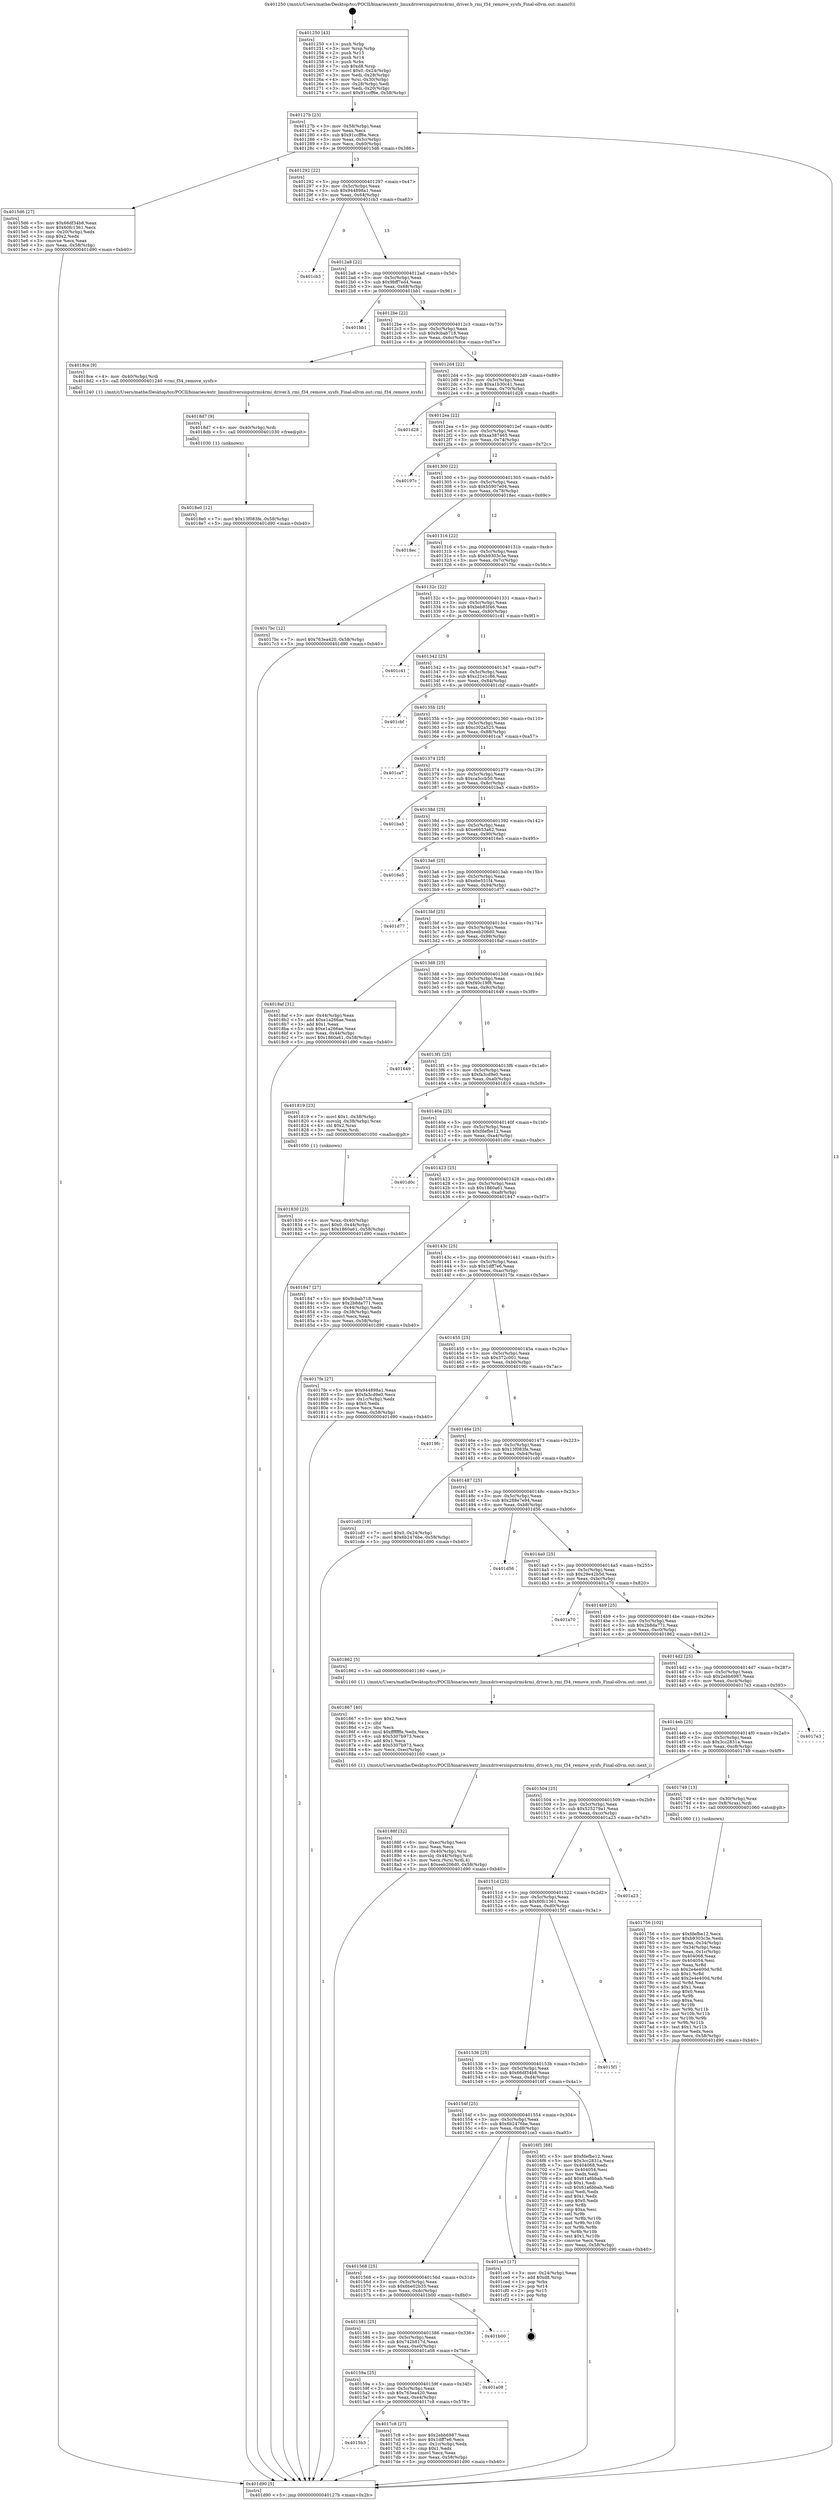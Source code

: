 digraph "0x401250" {
  label = "0x401250 (/mnt/c/Users/mathe/Desktop/tcc/POCII/binaries/extr_linuxdriversinputrmi4rmi_driver.h_rmi_f34_remove_sysfs_Final-ollvm.out::main(0))"
  labelloc = "t"
  node[shape=record]

  Entry [label="",width=0.3,height=0.3,shape=circle,fillcolor=black,style=filled]
  "0x40127b" [label="{
     0x40127b [23]\l
     | [instrs]\l
     &nbsp;&nbsp;0x40127b \<+3\>: mov -0x58(%rbp),%eax\l
     &nbsp;&nbsp;0x40127e \<+2\>: mov %eax,%ecx\l
     &nbsp;&nbsp;0x401280 \<+6\>: sub $0x91ccff6e,%ecx\l
     &nbsp;&nbsp;0x401286 \<+3\>: mov %eax,-0x5c(%rbp)\l
     &nbsp;&nbsp;0x401289 \<+3\>: mov %ecx,-0x60(%rbp)\l
     &nbsp;&nbsp;0x40128c \<+6\>: je 00000000004015d6 \<main+0x386\>\l
  }"]
  "0x4015d6" [label="{
     0x4015d6 [27]\l
     | [instrs]\l
     &nbsp;&nbsp;0x4015d6 \<+5\>: mov $0x66df34b8,%eax\l
     &nbsp;&nbsp;0x4015db \<+5\>: mov $0x60fc1361,%ecx\l
     &nbsp;&nbsp;0x4015e0 \<+3\>: mov -0x20(%rbp),%edx\l
     &nbsp;&nbsp;0x4015e3 \<+3\>: cmp $0x2,%edx\l
     &nbsp;&nbsp;0x4015e6 \<+3\>: cmovne %ecx,%eax\l
     &nbsp;&nbsp;0x4015e9 \<+3\>: mov %eax,-0x58(%rbp)\l
     &nbsp;&nbsp;0x4015ec \<+5\>: jmp 0000000000401d90 \<main+0xb40\>\l
  }"]
  "0x401292" [label="{
     0x401292 [22]\l
     | [instrs]\l
     &nbsp;&nbsp;0x401292 \<+5\>: jmp 0000000000401297 \<main+0x47\>\l
     &nbsp;&nbsp;0x401297 \<+3\>: mov -0x5c(%rbp),%eax\l
     &nbsp;&nbsp;0x40129a \<+5\>: sub $0x944898a1,%eax\l
     &nbsp;&nbsp;0x40129f \<+3\>: mov %eax,-0x64(%rbp)\l
     &nbsp;&nbsp;0x4012a2 \<+6\>: je 0000000000401cb3 \<main+0xa63\>\l
  }"]
  "0x401d90" [label="{
     0x401d90 [5]\l
     | [instrs]\l
     &nbsp;&nbsp;0x401d90 \<+5\>: jmp 000000000040127b \<main+0x2b\>\l
  }"]
  "0x401250" [label="{
     0x401250 [43]\l
     | [instrs]\l
     &nbsp;&nbsp;0x401250 \<+1\>: push %rbp\l
     &nbsp;&nbsp;0x401251 \<+3\>: mov %rsp,%rbp\l
     &nbsp;&nbsp;0x401254 \<+2\>: push %r15\l
     &nbsp;&nbsp;0x401256 \<+2\>: push %r14\l
     &nbsp;&nbsp;0x401258 \<+1\>: push %rbx\l
     &nbsp;&nbsp;0x401259 \<+7\>: sub $0xd8,%rsp\l
     &nbsp;&nbsp;0x401260 \<+7\>: movl $0x0,-0x24(%rbp)\l
     &nbsp;&nbsp;0x401267 \<+3\>: mov %edi,-0x28(%rbp)\l
     &nbsp;&nbsp;0x40126a \<+4\>: mov %rsi,-0x30(%rbp)\l
     &nbsp;&nbsp;0x40126e \<+3\>: mov -0x28(%rbp),%edi\l
     &nbsp;&nbsp;0x401271 \<+3\>: mov %edi,-0x20(%rbp)\l
     &nbsp;&nbsp;0x401274 \<+7\>: movl $0x91ccff6e,-0x58(%rbp)\l
  }"]
  Exit [label="",width=0.3,height=0.3,shape=circle,fillcolor=black,style=filled,peripheries=2]
  "0x401cb3" [label="{
     0x401cb3\l
  }", style=dashed]
  "0x4012a8" [label="{
     0x4012a8 [22]\l
     | [instrs]\l
     &nbsp;&nbsp;0x4012a8 \<+5\>: jmp 00000000004012ad \<main+0x5d\>\l
     &nbsp;&nbsp;0x4012ad \<+3\>: mov -0x5c(%rbp),%eax\l
     &nbsp;&nbsp;0x4012b0 \<+5\>: sub $0x9bff7ed4,%eax\l
     &nbsp;&nbsp;0x4012b5 \<+3\>: mov %eax,-0x68(%rbp)\l
     &nbsp;&nbsp;0x4012b8 \<+6\>: je 0000000000401bb1 \<main+0x961\>\l
  }"]
  "0x4018e0" [label="{
     0x4018e0 [12]\l
     | [instrs]\l
     &nbsp;&nbsp;0x4018e0 \<+7\>: movl $0x13f083fe,-0x58(%rbp)\l
     &nbsp;&nbsp;0x4018e7 \<+5\>: jmp 0000000000401d90 \<main+0xb40\>\l
  }"]
  "0x401bb1" [label="{
     0x401bb1\l
  }", style=dashed]
  "0x4012be" [label="{
     0x4012be [22]\l
     | [instrs]\l
     &nbsp;&nbsp;0x4012be \<+5\>: jmp 00000000004012c3 \<main+0x73\>\l
     &nbsp;&nbsp;0x4012c3 \<+3\>: mov -0x5c(%rbp),%eax\l
     &nbsp;&nbsp;0x4012c6 \<+5\>: sub $0x9cbab718,%eax\l
     &nbsp;&nbsp;0x4012cb \<+3\>: mov %eax,-0x6c(%rbp)\l
     &nbsp;&nbsp;0x4012ce \<+6\>: je 00000000004018ce \<main+0x67e\>\l
  }"]
  "0x4018d7" [label="{
     0x4018d7 [9]\l
     | [instrs]\l
     &nbsp;&nbsp;0x4018d7 \<+4\>: mov -0x40(%rbp),%rdi\l
     &nbsp;&nbsp;0x4018db \<+5\>: call 0000000000401030 \<free@plt\>\l
     | [calls]\l
     &nbsp;&nbsp;0x401030 \{1\} (unknown)\l
  }"]
  "0x4018ce" [label="{
     0x4018ce [9]\l
     | [instrs]\l
     &nbsp;&nbsp;0x4018ce \<+4\>: mov -0x40(%rbp),%rdi\l
     &nbsp;&nbsp;0x4018d2 \<+5\>: call 0000000000401240 \<rmi_f34_remove_sysfs\>\l
     | [calls]\l
     &nbsp;&nbsp;0x401240 \{1\} (/mnt/c/Users/mathe/Desktop/tcc/POCII/binaries/extr_linuxdriversinputrmi4rmi_driver.h_rmi_f34_remove_sysfs_Final-ollvm.out::rmi_f34_remove_sysfs)\l
  }"]
  "0x4012d4" [label="{
     0x4012d4 [22]\l
     | [instrs]\l
     &nbsp;&nbsp;0x4012d4 \<+5\>: jmp 00000000004012d9 \<main+0x89\>\l
     &nbsp;&nbsp;0x4012d9 \<+3\>: mov -0x5c(%rbp),%eax\l
     &nbsp;&nbsp;0x4012dc \<+5\>: sub $0xa1b30c41,%eax\l
     &nbsp;&nbsp;0x4012e1 \<+3\>: mov %eax,-0x70(%rbp)\l
     &nbsp;&nbsp;0x4012e4 \<+6\>: je 0000000000401d28 \<main+0xad8\>\l
  }"]
  "0x40188f" [label="{
     0x40188f [32]\l
     | [instrs]\l
     &nbsp;&nbsp;0x40188f \<+6\>: mov -0xec(%rbp),%ecx\l
     &nbsp;&nbsp;0x401895 \<+3\>: imul %eax,%ecx\l
     &nbsp;&nbsp;0x401898 \<+4\>: mov -0x40(%rbp),%rsi\l
     &nbsp;&nbsp;0x40189c \<+4\>: movslq -0x44(%rbp),%rdi\l
     &nbsp;&nbsp;0x4018a0 \<+3\>: mov %ecx,(%rsi,%rdi,4)\l
     &nbsp;&nbsp;0x4018a3 \<+7\>: movl $0xeeb206d0,-0x58(%rbp)\l
     &nbsp;&nbsp;0x4018aa \<+5\>: jmp 0000000000401d90 \<main+0xb40\>\l
  }"]
  "0x401d28" [label="{
     0x401d28\l
  }", style=dashed]
  "0x4012ea" [label="{
     0x4012ea [22]\l
     | [instrs]\l
     &nbsp;&nbsp;0x4012ea \<+5\>: jmp 00000000004012ef \<main+0x9f\>\l
     &nbsp;&nbsp;0x4012ef \<+3\>: mov -0x5c(%rbp),%eax\l
     &nbsp;&nbsp;0x4012f2 \<+5\>: sub $0xaa387465,%eax\l
     &nbsp;&nbsp;0x4012f7 \<+3\>: mov %eax,-0x74(%rbp)\l
     &nbsp;&nbsp;0x4012fa \<+6\>: je 000000000040197c \<main+0x72c\>\l
  }"]
  "0x401867" [label="{
     0x401867 [40]\l
     | [instrs]\l
     &nbsp;&nbsp;0x401867 \<+5\>: mov $0x2,%ecx\l
     &nbsp;&nbsp;0x40186c \<+1\>: cltd\l
     &nbsp;&nbsp;0x40186d \<+2\>: idiv %ecx\l
     &nbsp;&nbsp;0x40186f \<+6\>: imul $0xfffffffe,%edx,%ecx\l
     &nbsp;&nbsp;0x401875 \<+6\>: sub $0x5307b973,%ecx\l
     &nbsp;&nbsp;0x40187b \<+3\>: add $0x1,%ecx\l
     &nbsp;&nbsp;0x40187e \<+6\>: add $0x5307b973,%ecx\l
     &nbsp;&nbsp;0x401884 \<+6\>: mov %ecx,-0xec(%rbp)\l
     &nbsp;&nbsp;0x40188a \<+5\>: call 0000000000401160 \<next_i\>\l
     | [calls]\l
     &nbsp;&nbsp;0x401160 \{1\} (/mnt/c/Users/mathe/Desktop/tcc/POCII/binaries/extr_linuxdriversinputrmi4rmi_driver.h_rmi_f34_remove_sysfs_Final-ollvm.out::next_i)\l
  }"]
  "0x40197c" [label="{
     0x40197c\l
  }", style=dashed]
  "0x401300" [label="{
     0x401300 [22]\l
     | [instrs]\l
     &nbsp;&nbsp;0x401300 \<+5\>: jmp 0000000000401305 \<main+0xb5\>\l
     &nbsp;&nbsp;0x401305 \<+3\>: mov -0x5c(%rbp),%eax\l
     &nbsp;&nbsp;0x401308 \<+5\>: sub $0xb5907e04,%eax\l
     &nbsp;&nbsp;0x40130d \<+3\>: mov %eax,-0x78(%rbp)\l
     &nbsp;&nbsp;0x401310 \<+6\>: je 00000000004018ec \<main+0x69c\>\l
  }"]
  "0x401830" [label="{
     0x401830 [23]\l
     | [instrs]\l
     &nbsp;&nbsp;0x401830 \<+4\>: mov %rax,-0x40(%rbp)\l
     &nbsp;&nbsp;0x401834 \<+7\>: movl $0x0,-0x44(%rbp)\l
     &nbsp;&nbsp;0x40183b \<+7\>: movl $0x1860a61,-0x58(%rbp)\l
     &nbsp;&nbsp;0x401842 \<+5\>: jmp 0000000000401d90 \<main+0xb40\>\l
  }"]
  "0x4018ec" [label="{
     0x4018ec\l
  }", style=dashed]
  "0x401316" [label="{
     0x401316 [22]\l
     | [instrs]\l
     &nbsp;&nbsp;0x401316 \<+5\>: jmp 000000000040131b \<main+0xcb\>\l
     &nbsp;&nbsp;0x40131b \<+3\>: mov -0x5c(%rbp),%eax\l
     &nbsp;&nbsp;0x40131e \<+5\>: sub $0xb9303c3e,%eax\l
     &nbsp;&nbsp;0x401323 \<+3\>: mov %eax,-0x7c(%rbp)\l
     &nbsp;&nbsp;0x401326 \<+6\>: je 00000000004017bc \<main+0x56c\>\l
  }"]
  "0x4015b3" [label="{
     0x4015b3\l
  }", style=dashed]
  "0x4017bc" [label="{
     0x4017bc [12]\l
     | [instrs]\l
     &nbsp;&nbsp;0x4017bc \<+7\>: movl $0x763ea420,-0x58(%rbp)\l
     &nbsp;&nbsp;0x4017c3 \<+5\>: jmp 0000000000401d90 \<main+0xb40\>\l
  }"]
  "0x40132c" [label="{
     0x40132c [22]\l
     | [instrs]\l
     &nbsp;&nbsp;0x40132c \<+5\>: jmp 0000000000401331 \<main+0xe1\>\l
     &nbsp;&nbsp;0x401331 \<+3\>: mov -0x5c(%rbp),%eax\l
     &nbsp;&nbsp;0x401334 \<+5\>: sub $0xbeb85f46,%eax\l
     &nbsp;&nbsp;0x401339 \<+3\>: mov %eax,-0x80(%rbp)\l
     &nbsp;&nbsp;0x40133c \<+6\>: je 0000000000401c41 \<main+0x9f1\>\l
  }"]
  "0x4017c8" [label="{
     0x4017c8 [27]\l
     | [instrs]\l
     &nbsp;&nbsp;0x4017c8 \<+5\>: mov $0x2ebb6987,%eax\l
     &nbsp;&nbsp;0x4017cd \<+5\>: mov $0x1dff7e6,%ecx\l
     &nbsp;&nbsp;0x4017d2 \<+3\>: mov -0x1c(%rbp),%edx\l
     &nbsp;&nbsp;0x4017d5 \<+3\>: cmp $0x1,%edx\l
     &nbsp;&nbsp;0x4017d8 \<+3\>: cmovl %ecx,%eax\l
     &nbsp;&nbsp;0x4017db \<+3\>: mov %eax,-0x58(%rbp)\l
     &nbsp;&nbsp;0x4017de \<+5\>: jmp 0000000000401d90 \<main+0xb40\>\l
  }"]
  "0x401c41" [label="{
     0x401c41\l
  }", style=dashed]
  "0x401342" [label="{
     0x401342 [25]\l
     | [instrs]\l
     &nbsp;&nbsp;0x401342 \<+5\>: jmp 0000000000401347 \<main+0xf7\>\l
     &nbsp;&nbsp;0x401347 \<+3\>: mov -0x5c(%rbp),%eax\l
     &nbsp;&nbsp;0x40134a \<+5\>: sub $0xc21e1c86,%eax\l
     &nbsp;&nbsp;0x40134f \<+6\>: mov %eax,-0x84(%rbp)\l
     &nbsp;&nbsp;0x401355 \<+6\>: je 0000000000401cbf \<main+0xa6f\>\l
  }"]
  "0x40159a" [label="{
     0x40159a [25]\l
     | [instrs]\l
     &nbsp;&nbsp;0x40159a \<+5\>: jmp 000000000040159f \<main+0x34f\>\l
     &nbsp;&nbsp;0x40159f \<+3\>: mov -0x5c(%rbp),%eax\l
     &nbsp;&nbsp;0x4015a2 \<+5\>: sub $0x763ea420,%eax\l
     &nbsp;&nbsp;0x4015a7 \<+6\>: mov %eax,-0xe4(%rbp)\l
     &nbsp;&nbsp;0x4015ad \<+6\>: je 00000000004017c8 \<main+0x578\>\l
  }"]
  "0x401cbf" [label="{
     0x401cbf\l
  }", style=dashed]
  "0x40135b" [label="{
     0x40135b [25]\l
     | [instrs]\l
     &nbsp;&nbsp;0x40135b \<+5\>: jmp 0000000000401360 \<main+0x110\>\l
     &nbsp;&nbsp;0x401360 \<+3\>: mov -0x5c(%rbp),%eax\l
     &nbsp;&nbsp;0x401363 \<+5\>: sub $0xc302a525,%eax\l
     &nbsp;&nbsp;0x401368 \<+6\>: mov %eax,-0x88(%rbp)\l
     &nbsp;&nbsp;0x40136e \<+6\>: je 0000000000401ca7 \<main+0xa57\>\l
  }"]
  "0x401a08" [label="{
     0x401a08\l
  }", style=dashed]
  "0x401ca7" [label="{
     0x401ca7\l
  }", style=dashed]
  "0x401374" [label="{
     0x401374 [25]\l
     | [instrs]\l
     &nbsp;&nbsp;0x401374 \<+5\>: jmp 0000000000401379 \<main+0x129\>\l
     &nbsp;&nbsp;0x401379 \<+3\>: mov -0x5c(%rbp),%eax\l
     &nbsp;&nbsp;0x40137c \<+5\>: sub $0xca5ccb50,%eax\l
     &nbsp;&nbsp;0x401381 \<+6\>: mov %eax,-0x8c(%rbp)\l
     &nbsp;&nbsp;0x401387 \<+6\>: je 0000000000401ba5 \<main+0x955\>\l
  }"]
  "0x401581" [label="{
     0x401581 [25]\l
     | [instrs]\l
     &nbsp;&nbsp;0x401581 \<+5\>: jmp 0000000000401586 \<main+0x336\>\l
     &nbsp;&nbsp;0x401586 \<+3\>: mov -0x5c(%rbp),%eax\l
     &nbsp;&nbsp;0x401589 \<+5\>: sub $0x742b817d,%eax\l
     &nbsp;&nbsp;0x40158e \<+6\>: mov %eax,-0xe0(%rbp)\l
     &nbsp;&nbsp;0x401594 \<+6\>: je 0000000000401a08 \<main+0x7b8\>\l
  }"]
  "0x401ba5" [label="{
     0x401ba5\l
  }", style=dashed]
  "0x40138d" [label="{
     0x40138d [25]\l
     | [instrs]\l
     &nbsp;&nbsp;0x40138d \<+5\>: jmp 0000000000401392 \<main+0x142\>\l
     &nbsp;&nbsp;0x401392 \<+3\>: mov -0x5c(%rbp),%eax\l
     &nbsp;&nbsp;0x401395 \<+5\>: sub $0xe6653a62,%eax\l
     &nbsp;&nbsp;0x40139a \<+6\>: mov %eax,-0x90(%rbp)\l
     &nbsp;&nbsp;0x4013a0 \<+6\>: je 00000000004016e5 \<main+0x495\>\l
  }"]
  "0x401b00" [label="{
     0x401b00\l
  }", style=dashed]
  "0x4016e5" [label="{
     0x4016e5\l
  }", style=dashed]
  "0x4013a6" [label="{
     0x4013a6 [25]\l
     | [instrs]\l
     &nbsp;&nbsp;0x4013a6 \<+5\>: jmp 00000000004013ab \<main+0x15b\>\l
     &nbsp;&nbsp;0x4013ab \<+3\>: mov -0x5c(%rbp),%eax\l
     &nbsp;&nbsp;0x4013ae \<+5\>: sub $0xebe551f4,%eax\l
     &nbsp;&nbsp;0x4013b3 \<+6\>: mov %eax,-0x94(%rbp)\l
     &nbsp;&nbsp;0x4013b9 \<+6\>: je 0000000000401d77 \<main+0xb27\>\l
  }"]
  "0x401568" [label="{
     0x401568 [25]\l
     | [instrs]\l
     &nbsp;&nbsp;0x401568 \<+5\>: jmp 000000000040156d \<main+0x31d\>\l
     &nbsp;&nbsp;0x40156d \<+3\>: mov -0x5c(%rbp),%eax\l
     &nbsp;&nbsp;0x401570 \<+5\>: sub $0x6be02b35,%eax\l
     &nbsp;&nbsp;0x401575 \<+6\>: mov %eax,-0xdc(%rbp)\l
     &nbsp;&nbsp;0x40157b \<+6\>: je 0000000000401b00 \<main+0x8b0\>\l
  }"]
  "0x401d77" [label="{
     0x401d77\l
  }", style=dashed]
  "0x4013bf" [label="{
     0x4013bf [25]\l
     | [instrs]\l
     &nbsp;&nbsp;0x4013bf \<+5\>: jmp 00000000004013c4 \<main+0x174\>\l
     &nbsp;&nbsp;0x4013c4 \<+3\>: mov -0x5c(%rbp),%eax\l
     &nbsp;&nbsp;0x4013c7 \<+5\>: sub $0xeeb206d0,%eax\l
     &nbsp;&nbsp;0x4013cc \<+6\>: mov %eax,-0x98(%rbp)\l
     &nbsp;&nbsp;0x4013d2 \<+6\>: je 00000000004018af \<main+0x65f\>\l
  }"]
  "0x401ce3" [label="{
     0x401ce3 [17]\l
     | [instrs]\l
     &nbsp;&nbsp;0x401ce3 \<+3\>: mov -0x24(%rbp),%eax\l
     &nbsp;&nbsp;0x401ce6 \<+7\>: add $0xd8,%rsp\l
     &nbsp;&nbsp;0x401ced \<+1\>: pop %rbx\l
     &nbsp;&nbsp;0x401cee \<+2\>: pop %r14\l
     &nbsp;&nbsp;0x401cf0 \<+2\>: pop %r15\l
     &nbsp;&nbsp;0x401cf2 \<+1\>: pop %rbp\l
     &nbsp;&nbsp;0x401cf3 \<+1\>: ret\l
  }"]
  "0x4018af" [label="{
     0x4018af [31]\l
     | [instrs]\l
     &nbsp;&nbsp;0x4018af \<+3\>: mov -0x44(%rbp),%eax\l
     &nbsp;&nbsp;0x4018b2 \<+5\>: add $0xe1a266ae,%eax\l
     &nbsp;&nbsp;0x4018b7 \<+3\>: add $0x1,%eax\l
     &nbsp;&nbsp;0x4018ba \<+5\>: sub $0xe1a266ae,%eax\l
     &nbsp;&nbsp;0x4018bf \<+3\>: mov %eax,-0x44(%rbp)\l
     &nbsp;&nbsp;0x4018c2 \<+7\>: movl $0x1860a61,-0x58(%rbp)\l
     &nbsp;&nbsp;0x4018c9 \<+5\>: jmp 0000000000401d90 \<main+0xb40\>\l
  }"]
  "0x4013d8" [label="{
     0x4013d8 [25]\l
     | [instrs]\l
     &nbsp;&nbsp;0x4013d8 \<+5\>: jmp 00000000004013dd \<main+0x18d\>\l
     &nbsp;&nbsp;0x4013dd \<+3\>: mov -0x5c(%rbp),%eax\l
     &nbsp;&nbsp;0x4013e0 \<+5\>: sub $0xf40c19f8,%eax\l
     &nbsp;&nbsp;0x4013e5 \<+6\>: mov %eax,-0x9c(%rbp)\l
     &nbsp;&nbsp;0x4013eb \<+6\>: je 0000000000401649 \<main+0x3f9\>\l
  }"]
  "0x401756" [label="{
     0x401756 [102]\l
     | [instrs]\l
     &nbsp;&nbsp;0x401756 \<+5\>: mov $0xfdefbe12,%ecx\l
     &nbsp;&nbsp;0x40175b \<+5\>: mov $0xb9303c3e,%edx\l
     &nbsp;&nbsp;0x401760 \<+3\>: mov %eax,-0x34(%rbp)\l
     &nbsp;&nbsp;0x401763 \<+3\>: mov -0x34(%rbp),%eax\l
     &nbsp;&nbsp;0x401766 \<+3\>: mov %eax,-0x1c(%rbp)\l
     &nbsp;&nbsp;0x401769 \<+7\>: mov 0x404068,%eax\l
     &nbsp;&nbsp;0x401770 \<+7\>: mov 0x404054,%esi\l
     &nbsp;&nbsp;0x401777 \<+3\>: mov %eax,%r8d\l
     &nbsp;&nbsp;0x40177a \<+7\>: sub $0x2e4e400d,%r8d\l
     &nbsp;&nbsp;0x401781 \<+4\>: sub $0x1,%r8d\l
     &nbsp;&nbsp;0x401785 \<+7\>: add $0x2e4e400d,%r8d\l
     &nbsp;&nbsp;0x40178c \<+4\>: imul %r8d,%eax\l
     &nbsp;&nbsp;0x401790 \<+3\>: and $0x1,%eax\l
     &nbsp;&nbsp;0x401793 \<+3\>: cmp $0x0,%eax\l
     &nbsp;&nbsp;0x401796 \<+4\>: sete %r9b\l
     &nbsp;&nbsp;0x40179a \<+3\>: cmp $0xa,%esi\l
     &nbsp;&nbsp;0x40179d \<+4\>: setl %r10b\l
     &nbsp;&nbsp;0x4017a1 \<+3\>: mov %r9b,%r11b\l
     &nbsp;&nbsp;0x4017a4 \<+3\>: and %r10b,%r11b\l
     &nbsp;&nbsp;0x4017a7 \<+3\>: xor %r10b,%r9b\l
     &nbsp;&nbsp;0x4017aa \<+3\>: or %r9b,%r11b\l
     &nbsp;&nbsp;0x4017ad \<+4\>: test $0x1,%r11b\l
     &nbsp;&nbsp;0x4017b1 \<+3\>: cmovne %edx,%ecx\l
     &nbsp;&nbsp;0x4017b4 \<+3\>: mov %ecx,-0x58(%rbp)\l
     &nbsp;&nbsp;0x4017b7 \<+5\>: jmp 0000000000401d90 \<main+0xb40\>\l
  }"]
  "0x401649" [label="{
     0x401649\l
  }", style=dashed]
  "0x4013f1" [label="{
     0x4013f1 [25]\l
     | [instrs]\l
     &nbsp;&nbsp;0x4013f1 \<+5\>: jmp 00000000004013f6 \<main+0x1a6\>\l
     &nbsp;&nbsp;0x4013f6 \<+3\>: mov -0x5c(%rbp),%eax\l
     &nbsp;&nbsp;0x4013f9 \<+5\>: sub $0xfa3cd9e0,%eax\l
     &nbsp;&nbsp;0x4013fe \<+6\>: mov %eax,-0xa0(%rbp)\l
     &nbsp;&nbsp;0x401404 \<+6\>: je 0000000000401819 \<main+0x5c9\>\l
  }"]
  "0x40154f" [label="{
     0x40154f [25]\l
     | [instrs]\l
     &nbsp;&nbsp;0x40154f \<+5\>: jmp 0000000000401554 \<main+0x304\>\l
     &nbsp;&nbsp;0x401554 \<+3\>: mov -0x5c(%rbp),%eax\l
     &nbsp;&nbsp;0x401557 \<+5\>: sub $0x6b2476be,%eax\l
     &nbsp;&nbsp;0x40155c \<+6\>: mov %eax,-0xd8(%rbp)\l
     &nbsp;&nbsp;0x401562 \<+6\>: je 0000000000401ce3 \<main+0xa93\>\l
  }"]
  "0x401819" [label="{
     0x401819 [23]\l
     | [instrs]\l
     &nbsp;&nbsp;0x401819 \<+7\>: movl $0x1,-0x38(%rbp)\l
     &nbsp;&nbsp;0x401820 \<+4\>: movslq -0x38(%rbp),%rax\l
     &nbsp;&nbsp;0x401824 \<+4\>: shl $0x2,%rax\l
     &nbsp;&nbsp;0x401828 \<+3\>: mov %rax,%rdi\l
     &nbsp;&nbsp;0x40182b \<+5\>: call 0000000000401050 \<malloc@plt\>\l
     | [calls]\l
     &nbsp;&nbsp;0x401050 \{1\} (unknown)\l
  }"]
  "0x40140a" [label="{
     0x40140a [25]\l
     | [instrs]\l
     &nbsp;&nbsp;0x40140a \<+5\>: jmp 000000000040140f \<main+0x1bf\>\l
     &nbsp;&nbsp;0x40140f \<+3\>: mov -0x5c(%rbp),%eax\l
     &nbsp;&nbsp;0x401412 \<+5\>: sub $0xfdefbe12,%eax\l
     &nbsp;&nbsp;0x401417 \<+6\>: mov %eax,-0xa4(%rbp)\l
     &nbsp;&nbsp;0x40141d \<+6\>: je 0000000000401d0c \<main+0xabc\>\l
  }"]
  "0x4016f1" [label="{
     0x4016f1 [88]\l
     | [instrs]\l
     &nbsp;&nbsp;0x4016f1 \<+5\>: mov $0xfdefbe12,%eax\l
     &nbsp;&nbsp;0x4016f6 \<+5\>: mov $0x3cc2831a,%ecx\l
     &nbsp;&nbsp;0x4016fb \<+7\>: mov 0x404068,%edx\l
     &nbsp;&nbsp;0x401702 \<+7\>: mov 0x404054,%esi\l
     &nbsp;&nbsp;0x401709 \<+2\>: mov %edx,%edi\l
     &nbsp;&nbsp;0x40170b \<+6\>: add $0x61a6bbab,%edi\l
     &nbsp;&nbsp;0x401711 \<+3\>: sub $0x1,%edi\l
     &nbsp;&nbsp;0x401714 \<+6\>: sub $0x61a6bbab,%edi\l
     &nbsp;&nbsp;0x40171a \<+3\>: imul %edi,%edx\l
     &nbsp;&nbsp;0x40171d \<+3\>: and $0x1,%edx\l
     &nbsp;&nbsp;0x401720 \<+3\>: cmp $0x0,%edx\l
     &nbsp;&nbsp;0x401723 \<+4\>: sete %r8b\l
     &nbsp;&nbsp;0x401727 \<+3\>: cmp $0xa,%esi\l
     &nbsp;&nbsp;0x40172a \<+4\>: setl %r9b\l
     &nbsp;&nbsp;0x40172e \<+3\>: mov %r8b,%r10b\l
     &nbsp;&nbsp;0x401731 \<+3\>: and %r9b,%r10b\l
     &nbsp;&nbsp;0x401734 \<+3\>: xor %r9b,%r8b\l
     &nbsp;&nbsp;0x401737 \<+3\>: or %r8b,%r10b\l
     &nbsp;&nbsp;0x40173a \<+4\>: test $0x1,%r10b\l
     &nbsp;&nbsp;0x40173e \<+3\>: cmovne %ecx,%eax\l
     &nbsp;&nbsp;0x401741 \<+3\>: mov %eax,-0x58(%rbp)\l
     &nbsp;&nbsp;0x401744 \<+5\>: jmp 0000000000401d90 \<main+0xb40\>\l
  }"]
  "0x401d0c" [label="{
     0x401d0c\l
  }", style=dashed]
  "0x401423" [label="{
     0x401423 [25]\l
     | [instrs]\l
     &nbsp;&nbsp;0x401423 \<+5\>: jmp 0000000000401428 \<main+0x1d8\>\l
     &nbsp;&nbsp;0x401428 \<+3\>: mov -0x5c(%rbp),%eax\l
     &nbsp;&nbsp;0x40142b \<+5\>: sub $0x1860a61,%eax\l
     &nbsp;&nbsp;0x401430 \<+6\>: mov %eax,-0xa8(%rbp)\l
     &nbsp;&nbsp;0x401436 \<+6\>: je 0000000000401847 \<main+0x5f7\>\l
  }"]
  "0x401536" [label="{
     0x401536 [25]\l
     | [instrs]\l
     &nbsp;&nbsp;0x401536 \<+5\>: jmp 000000000040153b \<main+0x2eb\>\l
     &nbsp;&nbsp;0x40153b \<+3\>: mov -0x5c(%rbp),%eax\l
     &nbsp;&nbsp;0x40153e \<+5\>: sub $0x66df34b8,%eax\l
     &nbsp;&nbsp;0x401543 \<+6\>: mov %eax,-0xd4(%rbp)\l
     &nbsp;&nbsp;0x401549 \<+6\>: je 00000000004016f1 \<main+0x4a1\>\l
  }"]
  "0x401847" [label="{
     0x401847 [27]\l
     | [instrs]\l
     &nbsp;&nbsp;0x401847 \<+5\>: mov $0x9cbab718,%eax\l
     &nbsp;&nbsp;0x40184c \<+5\>: mov $0x2b8da771,%ecx\l
     &nbsp;&nbsp;0x401851 \<+3\>: mov -0x44(%rbp),%edx\l
     &nbsp;&nbsp;0x401854 \<+3\>: cmp -0x38(%rbp),%edx\l
     &nbsp;&nbsp;0x401857 \<+3\>: cmovl %ecx,%eax\l
     &nbsp;&nbsp;0x40185a \<+3\>: mov %eax,-0x58(%rbp)\l
     &nbsp;&nbsp;0x40185d \<+5\>: jmp 0000000000401d90 \<main+0xb40\>\l
  }"]
  "0x40143c" [label="{
     0x40143c [25]\l
     | [instrs]\l
     &nbsp;&nbsp;0x40143c \<+5\>: jmp 0000000000401441 \<main+0x1f1\>\l
     &nbsp;&nbsp;0x401441 \<+3\>: mov -0x5c(%rbp),%eax\l
     &nbsp;&nbsp;0x401444 \<+5\>: sub $0x1dff7e6,%eax\l
     &nbsp;&nbsp;0x401449 \<+6\>: mov %eax,-0xac(%rbp)\l
     &nbsp;&nbsp;0x40144f \<+6\>: je 00000000004017fe \<main+0x5ae\>\l
  }"]
  "0x4015f1" [label="{
     0x4015f1\l
  }", style=dashed]
  "0x4017fe" [label="{
     0x4017fe [27]\l
     | [instrs]\l
     &nbsp;&nbsp;0x4017fe \<+5\>: mov $0x944898a1,%eax\l
     &nbsp;&nbsp;0x401803 \<+5\>: mov $0xfa3cd9e0,%ecx\l
     &nbsp;&nbsp;0x401808 \<+3\>: mov -0x1c(%rbp),%edx\l
     &nbsp;&nbsp;0x40180b \<+3\>: cmp $0x0,%edx\l
     &nbsp;&nbsp;0x40180e \<+3\>: cmove %ecx,%eax\l
     &nbsp;&nbsp;0x401811 \<+3\>: mov %eax,-0x58(%rbp)\l
     &nbsp;&nbsp;0x401814 \<+5\>: jmp 0000000000401d90 \<main+0xb40\>\l
  }"]
  "0x401455" [label="{
     0x401455 [25]\l
     | [instrs]\l
     &nbsp;&nbsp;0x401455 \<+5\>: jmp 000000000040145a \<main+0x20a\>\l
     &nbsp;&nbsp;0x40145a \<+3\>: mov -0x5c(%rbp),%eax\l
     &nbsp;&nbsp;0x40145d \<+5\>: sub $0x372c001,%eax\l
     &nbsp;&nbsp;0x401462 \<+6\>: mov %eax,-0xb0(%rbp)\l
     &nbsp;&nbsp;0x401468 \<+6\>: je 00000000004019fc \<main+0x7ac\>\l
  }"]
  "0x40151d" [label="{
     0x40151d [25]\l
     | [instrs]\l
     &nbsp;&nbsp;0x40151d \<+5\>: jmp 0000000000401522 \<main+0x2d2\>\l
     &nbsp;&nbsp;0x401522 \<+3\>: mov -0x5c(%rbp),%eax\l
     &nbsp;&nbsp;0x401525 \<+5\>: sub $0x60fc1361,%eax\l
     &nbsp;&nbsp;0x40152a \<+6\>: mov %eax,-0xd0(%rbp)\l
     &nbsp;&nbsp;0x401530 \<+6\>: je 00000000004015f1 \<main+0x3a1\>\l
  }"]
  "0x4019fc" [label="{
     0x4019fc\l
  }", style=dashed]
  "0x40146e" [label="{
     0x40146e [25]\l
     | [instrs]\l
     &nbsp;&nbsp;0x40146e \<+5\>: jmp 0000000000401473 \<main+0x223\>\l
     &nbsp;&nbsp;0x401473 \<+3\>: mov -0x5c(%rbp),%eax\l
     &nbsp;&nbsp;0x401476 \<+5\>: sub $0x13f083fe,%eax\l
     &nbsp;&nbsp;0x40147b \<+6\>: mov %eax,-0xb4(%rbp)\l
     &nbsp;&nbsp;0x401481 \<+6\>: je 0000000000401cd0 \<main+0xa80\>\l
  }"]
  "0x401a23" [label="{
     0x401a23\l
  }", style=dashed]
  "0x401cd0" [label="{
     0x401cd0 [19]\l
     | [instrs]\l
     &nbsp;&nbsp;0x401cd0 \<+7\>: movl $0x0,-0x24(%rbp)\l
     &nbsp;&nbsp;0x401cd7 \<+7\>: movl $0x6b2476be,-0x58(%rbp)\l
     &nbsp;&nbsp;0x401cde \<+5\>: jmp 0000000000401d90 \<main+0xb40\>\l
  }"]
  "0x401487" [label="{
     0x401487 [25]\l
     | [instrs]\l
     &nbsp;&nbsp;0x401487 \<+5\>: jmp 000000000040148c \<main+0x23c\>\l
     &nbsp;&nbsp;0x40148c \<+3\>: mov -0x5c(%rbp),%eax\l
     &nbsp;&nbsp;0x40148f \<+5\>: sub $0x288e7e94,%eax\l
     &nbsp;&nbsp;0x401494 \<+6\>: mov %eax,-0xb8(%rbp)\l
     &nbsp;&nbsp;0x40149a \<+6\>: je 0000000000401d56 \<main+0xb06\>\l
  }"]
  "0x401504" [label="{
     0x401504 [25]\l
     | [instrs]\l
     &nbsp;&nbsp;0x401504 \<+5\>: jmp 0000000000401509 \<main+0x2b9\>\l
     &nbsp;&nbsp;0x401509 \<+3\>: mov -0x5c(%rbp),%eax\l
     &nbsp;&nbsp;0x40150c \<+5\>: sub $0x525279a1,%eax\l
     &nbsp;&nbsp;0x401511 \<+6\>: mov %eax,-0xcc(%rbp)\l
     &nbsp;&nbsp;0x401517 \<+6\>: je 0000000000401a23 \<main+0x7d3\>\l
  }"]
  "0x401d56" [label="{
     0x401d56\l
  }", style=dashed]
  "0x4014a0" [label="{
     0x4014a0 [25]\l
     | [instrs]\l
     &nbsp;&nbsp;0x4014a0 \<+5\>: jmp 00000000004014a5 \<main+0x255\>\l
     &nbsp;&nbsp;0x4014a5 \<+3\>: mov -0x5c(%rbp),%eax\l
     &nbsp;&nbsp;0x4014a8 \<+5\>: sub $0x29e42b5d,%eax\l
     &nbsp;&nbsp;0x4014ad \<+6\>: mov %eax,-0xbc(%rbp)\l
     &nbsp;&nbsp;0x4014b3 \<+6\>: je 0000000000401a70 \<main+0x820\>\l
  }"]
  "0x401749" [label="{
     0x401749 [13]\l
     | [instrs]\l
     &nbsp;&nbsp;0x401749 \<+4\>: mov -0x30(%rbp),%rax\l
     &nbsp;&nbsp;0x40174d \<+4\>: mov 0x8(%rax),%rdi\l
     &nbsp;&nbsp;0x401751 \<+5\>: call 0000000000401060 \<atoi@plt\>\l
     | [calls]\l
     &nbsp;&nbsp;0x401060 \{1\} (unknown)\l
  }"]
  "0x401a70" [label="{
     0x401a70\l
  }", style=dashed]
  "0x4014b9" [label="{
     0x4014b9 [25]\l
     | [instrs]\l
     &nbsp;&nbsp;0x4014b9 \<+5\>: jmp 00000000004014be \<main+0x26e\>\l
     &nbsp;&nbsp;0x4014be \<+3\>: mov -0x5c(%rbp),%eax\l
     &nbsp;&nbsp;0x4014c1 \<+5\>: sub $0x2b8da771,%eax\l
     &nbsp;&nbsp;0x4014c6 \<+6\>: mov %eax,-0xc0(%rbp)\l
     &nbsp;&nbsp;0x4014cc \<+6\>: je 0000000000401862 \<main+0x612\>\l
  }"]
  "0x4014eb" [label="{
     0x4014eb [25]\l
     | [instrs]\l
     &nbsp;&nbsp;0x4014eb \<+5\>: jmp 00000000004014f0 \<main+0x2a0\>\l
     &nbsp;&nbsp;0x4014f0 \<+3\>: mov -0x5c(%rbp),%eax\l
     &nbsp;&nbsp;0x4014f3 \<+5\>: sub $0x3cc2831a,%eax\l
     &nbsp;&nbsp;0x4014f8 \<+6\>: mov %eax,-0xc8(%rbp)\l
     &nbsp;&nbsp;0x4014fe \<+6\>: je 0000000000401749 \<main+0x4f9\>\l
  }"]
  "0x401862" [label="{
     0x401862 [5]\l
     | [instrs]\l
     &nbsp;&nbsp;0x401862 \<+5\>: call 0000000000401160 \<next_i\>\l
     | [calls]\l
     &nbsp;&nbsp;0x401160 \{1\} (/mnt/c/Users/mathe/Desktop/tcc/POCII/binaries/extr_linuxdriversinputrmi4rmi_driver.h_rmi_f34_remove_sysfs_Final-ollvm.out::next_i)\l
  }"]
  "0x4014d2" [label="{
     0x4014d2 [25]\l
     | [instrs]\l
     &nbsp;&nbsp;0x4014d2 \<+5\>: jmp 00000000004014d7 \<main+0x287\>\l
     &nbsp;&nbsp;0x4014d7 \<+3\>: mov -0x5c(%rbp),%eax\l
     &nbsp;&nbsp;0x4014da \<+5\>: sub $0x2ebb6987,%eax\l
     &nbsp;&nbsp;0x4014df \<+6\>: mov %eax,-0xc4(%rbp)\l
     &nbsp;&nbsp;0x4014e5 \<+6\>: je 00000000004017e3 \<main+0x593\>\l
  }"]
  "0x4017e3" [label="{
     0x4017e3\l
  }", style=dashed]
  Entry -> "0x401250" [label=" 1"]
  "0x40127b" -> "0x4015d6" [label=" 1"]
  "0x40127b" -> "0x401292" [label=" 13"]
  "0x4015d6" -> "0x401d90" [label=" 1"]
  "0x401250" -> "0x40127b" [label=" 1"]
  "0x401d90" -> "0x40127b" [label=" 13"]
  "0x401ce3" -> Exit [label=" 1"]
  "0x401292" -> "0x401cb3" [label=" 0"]
  "0x401292" -> "0x4012a8" [label=" 13"]
  "0x401cd0" -> "0x401d90" [label=" 1"]
  "0x4012a8" -> "0x401bb1" [label=" 0"]
  "0x4012a8" -> "0x4012be" [label=" 13"]
  "0x4018e0" -> "0x401d90" [label=" 1"]
  "0x4012be" -> "0x4018ce" [label=" 1"]
  "0x4012be" -> "0x4012d4" [label=" 12"]
  "0x4018d7" -> "0x4018e0" [label=" 1"]
  "0x4012d4" -> "0x401d28" [label=" 0"]
  "0x4012d4" -> "0x4012ea" [label=" 12"]
  "0x4018ce" -> "0x4018d7" [label=" 1"]
  "0x4012ea" -> "0x40197c" [label=" 0"]
  "0x4012ea" -> "0x401300" [label=" 12"]
  "0x4018af" -> "0x401d90" [label=" 1"]
  "0x401300" -> "0x4018ec" [label=" 0"]
  "0x401300" -> "0x401316" [label=" 12"]
  "0x40188f" -> "0x401d90" [label=" 1"]
  "0x401316" -> "0x4017bc" [label=" 1"]
  "0x401316" -> "0x40132c" [label=" 11"]
  "0x401867" -> "0x40188f" [label=" 1"]
  "0x40132c" -> "0x401c41" [label=" 0"]
  "0x40132c" -> "0x401342" [label=" 11"]
  "0x401862" -> "0x401867" [label=" 1"]
  "0x401342" -> "0x401cbf" [label=" 0"]
  "0x401342" -> "0x40135b" [label=" 11"]
  "0x401830" -> "0x401d90" [label=" 1"]
  "0x40135b" -> "0x401ca7" [label=" 0"]
  "0x40135b" -> "0x401374" [label=" 11"]
  "0x401819" -> "0x401830" [label=" 1"]
  "0x401374" -> "0x401ba5" [label=" 0"]
  "0x401374" -> "0x40138d" [label=" 11"]
  "0x4017c8" -> "0x401d90" [label=" 1"]
  "0x40138d" -> "0x4016e5" [label=" 0"]
  "0x40138d" -> "0x4013a6" [label=" 11"]
  "0x40159a" -> "0x4015b3" [label=" 0"]
  "0x4013a6" -> "0x401d77" [label=" 0"]
  "0x4013a6" -> "0x4013bf" [label=" 11"]
  "0x401847" -> "0x401d90" [label=" 2"]
  "0x4013bf" -> "0x4018af" [label=" 1"]
  "0x4013bf" -> "0x4013d8" [label=" 10"]
  "0x401581" -> "0x40159a" [label=" 1"]
  "0x4013d8" -> "0x401649" [label=" 0"]
  "0x4013d8" -> "0x4013f1" [label=" 10"]
  "0x4017fe" -> "0x401d90" [label=" 1"]
  "0x4013f1" -> "0x401819" [label=" 1"]
  "0x4013f1" -> "0x40140a" [label=" 9"]
  "0x401568" -> "0x401581" [label=" 1"]
  "0x40140a" -> "0x401d0c" [label=" 0"]
  "0x40140a" -> "0x401423" [label=" 9"]
  "0x401568" -> "0x401b00" [label=" 0"]
  "0x401423" -> "0x401847" [label=" 2"]
  "0x401423" -> "0x40143c" [label=" 7"]
  "0x40154f" -> "0x401568" [label=" 1"]
  "0x40143c" -> "0x4017fe" [label=" 1"]
  "0x40143c" -> "0x401455" [label=" 6"]
  "0x40154f" -> "0x401ce3" [label=" 1"]
  "0x401455" -> "0x4019fc" [label=" 0"]
  "0x401455" -> "0x40146e" [label=" 6"]
  "0x4017bc" -> "0x401d90" [label=" 1"]
  "0x40146e" -> "0x401cd0" [label=" 1"]
  "0x40146e" -> "0x401487" [label=" 5"]
  "0x401756" -> "0x401d90" [label=" 1"]
  "0x401487" -> "0x401d56" [label=" 0"]
  "0x401487" -> "0x4014a0" [label=" 5"]
  "0x4016f1" -> "0x401d90" [label=" 1"]
  "0x4014a0" -> "0x401a70" [label=" 0"]
  "0x4014a0" -> "0x4014b9" [label=" 5"]
  "0x401536" -> "0x40154f" [label=" 2"]
  "0x4014b9" -> "0x401862" [label=" 1"]
  "0x4014b9" -> "0x4014d2" [label=" 4"]
  "0x40159a" -> "0x4017c8" [label=" 1"]
  "0x4014d2" -> "0x4017e3" [label=" 0"]
  "0x4014d2" -> "0x4014eb" [label=" 4"]
  "0x401536" -> "0x4016f1" [label=" 1"]
  "0x4014eb" -> "0x401749" [label=" 1"]
  "0x4014eb" -> "0x401504" [label=" 3"]
  "0x401749" -> "0x401756" [label=" 1"]
  "0x401504" -> "0x401a23" [label=" 0"]
  "0x401504" -> "0x40151d" [label=" 3"]
  "0x401581" -> "0x401a08" [label=" 0"]
  "0x40151d" -> "0x4015f1" [label=" 0"]
  "0x40151d" -> "0x401536" [label=" 3"]
}
